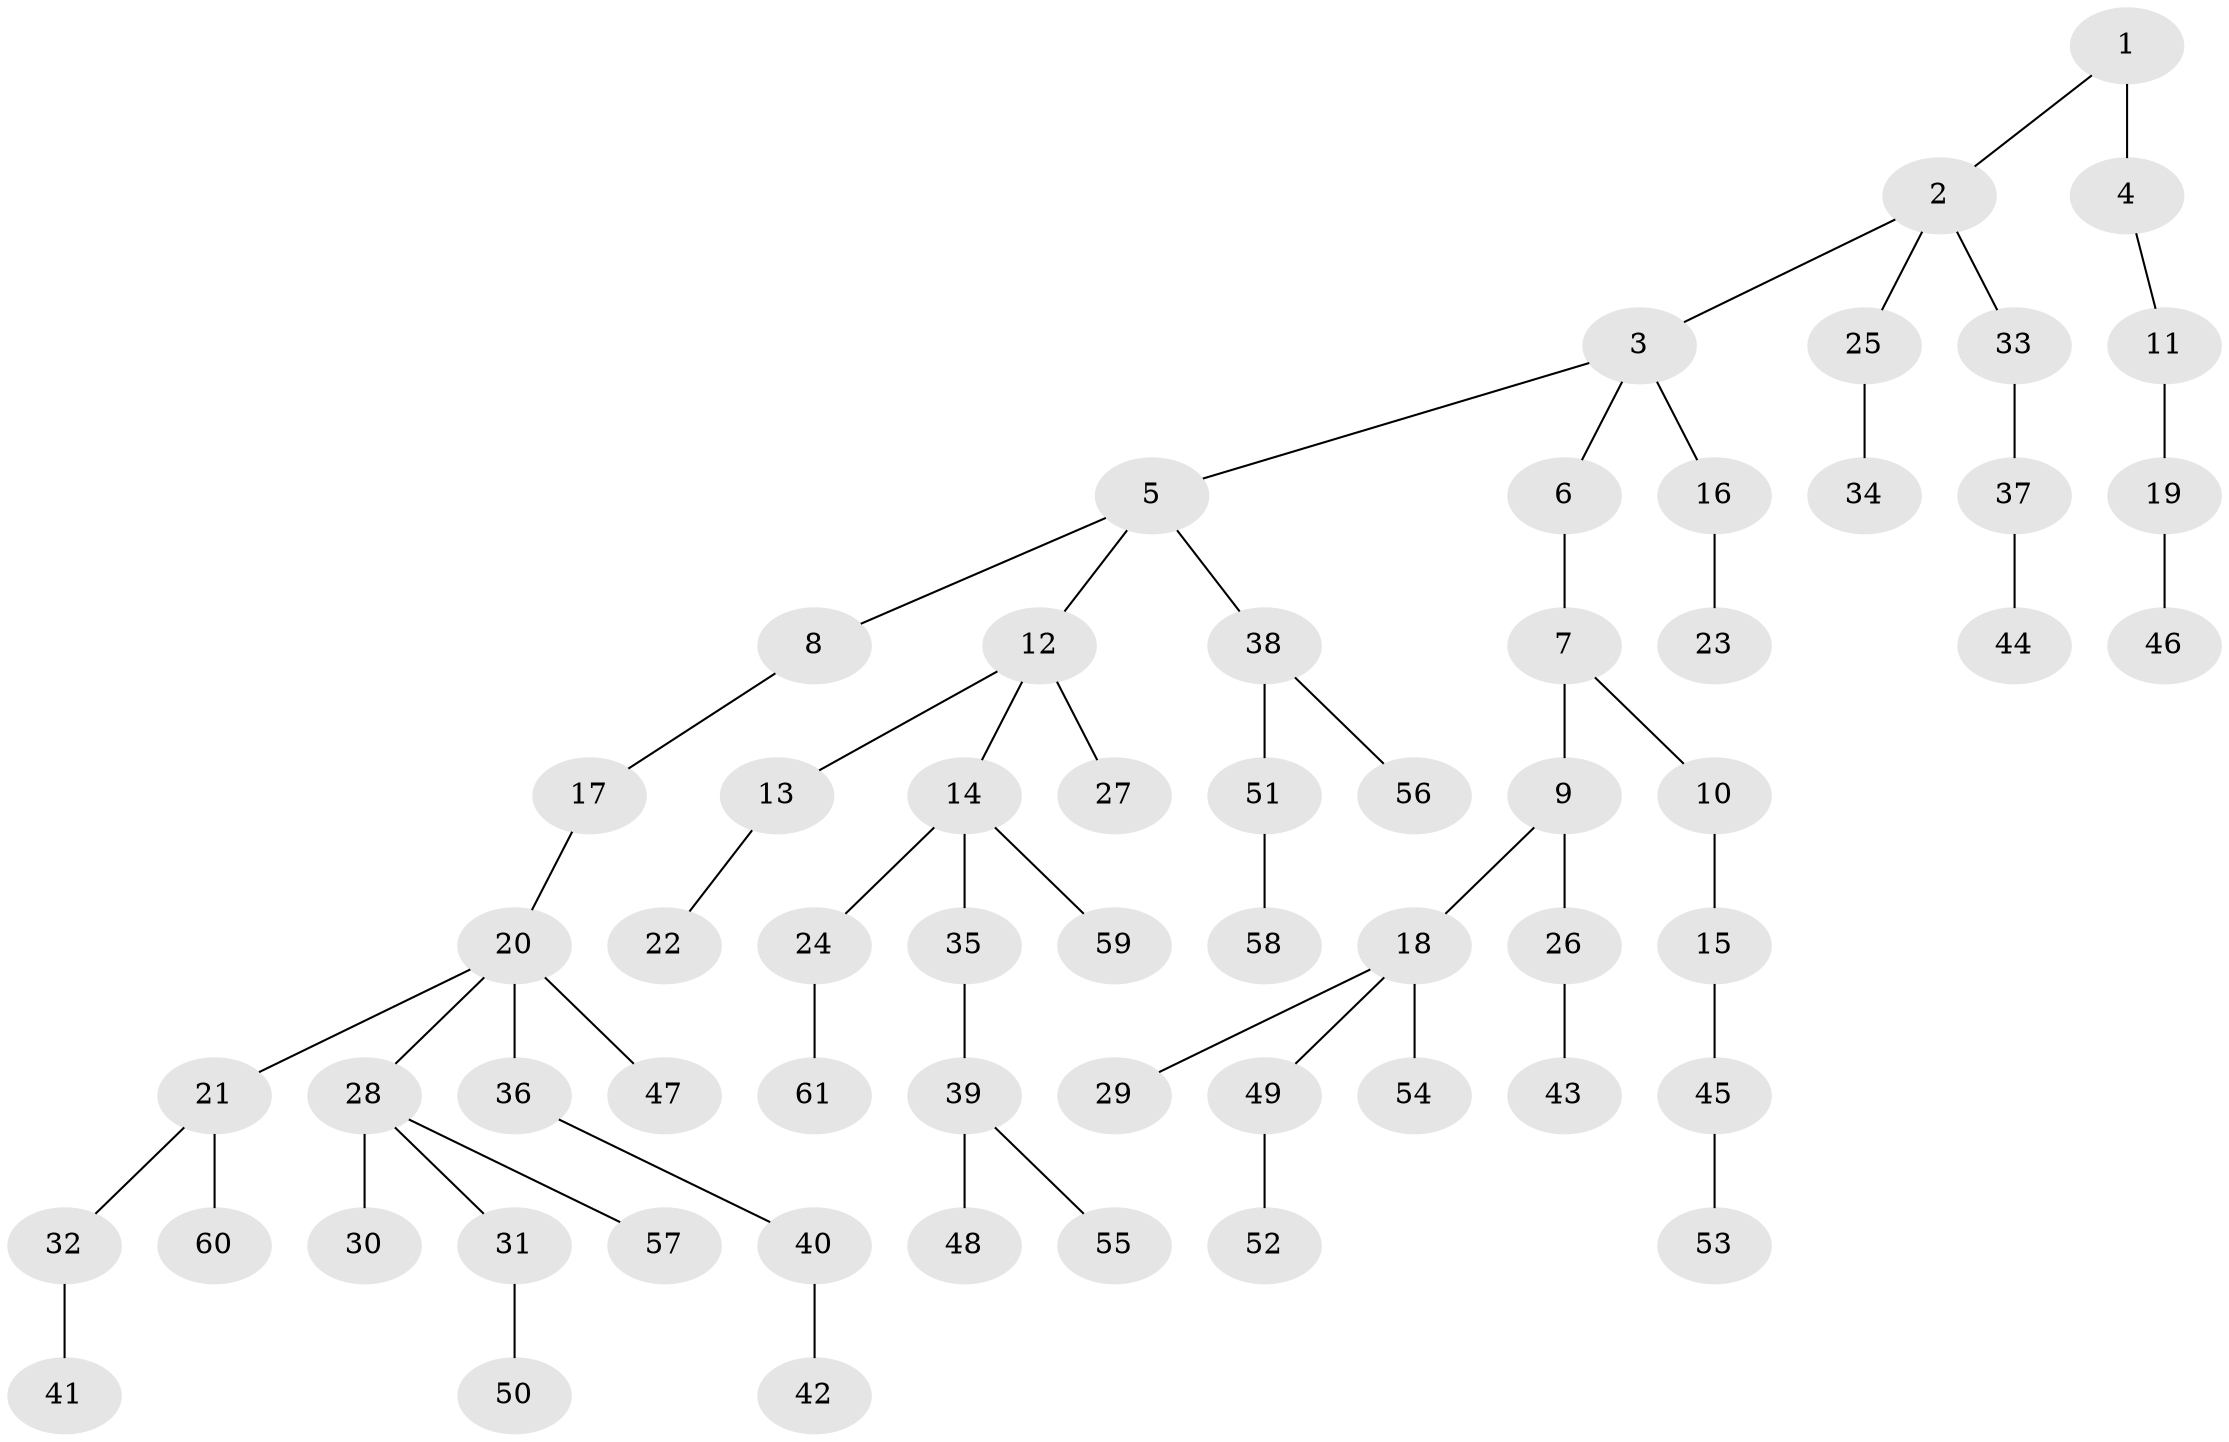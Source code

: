 // original degree distribution, {5: 0.058823529411764705, 7: 0.008403361344537815, 2: 0.20168067226890757, 4: 0.05042016806722689, 3: 0.15126050420168066, 1: 0.5210084033613446, 6: 0.008403361344537815}
// Generated by graph-tools (version 1.1) at 2025/36/03/09/25 02:36:34]
// undirected, 61 vertices, 60 edges
graph export_dot {
graph [start="1"]
  node [color=gray90,style=filled];
  1;
  2;
  3;
  4;
  5;
  6;
  7;
  8;
  9;
  10;
  11;
  12;
  13;
  14;
  15;
  16;
  17;
  18;
  19;
  20;
  21;
  22;
  23;
  24;
  25;
  26;
  27;
  28;
  29;
  30;
  31;
  32;
  33;
  34;
  35;
  36;
  37;
  38;
  39;
  40;
  41;
  42;
  43;
  44;
  45;
  46;
  47;
  48;
  49;
  50;
  51;
  52;
  53;
  54;
  55;
  56;
  57;
  58;
  59;
  60;
  61;
  1 -- 2 [weight=1.0];
  1 -- 4 [weight=2.0];
  2 -- 3 [weight=1.0];
  2 -- 25 [weight=1.0];
  2 -- 33 [weight=1.0];
  3 -- 5 [weight=1.0];
  3 -- 6 [weight=1.0];
  3 -- 16 [weight=1.0];
  4 -- 11 [weight=1.0];
  5 -- 8 [weight=1.0];
  5 -- 12 [weight=1.0];
  5 -- 38 [weight=1.0];
  6 -- 7 [weight=1.0];
  7 -- 9 [weight=1.0];
  7 -- 10 [weight=1.0];
  8 -- 17 [weight=1.0];
  9 -- 18 [weight=1.0];
  9 -- 26 [weight=1.0];
  10 -- 15 [weight=1.0];
  11 -- 19 [weight=1.0];
  12 -- 13 [weight=1.0];
  12 -- 14 [weight=1.0];
  12 -- 27 [weight=1.0];
  13 -- 22 [weight=1.0];
  14 -- 24 [weight=1.0];
  14 -- 35 [weight=1.0];
  14 -- 59 [weight=1.0];
  15 -- 45 [weight=1.0];
  16 -- 23 [weight=1.0];
  17 -- 20 [weight=1.0];
  18 -- 29 [weight=1.0];
  18 -- 49 [weight=1.0];
  18 -- 54 [weight=1.0];
  19 -- 46 [weight=1.0];
  20 -- 21 [weight=1.0];
  20 -- 28 [weight=1.0];
  20 -- 36 [weight=1.0];
  20 -- 47 [weight=1.0];
  21 -- 32 [weight=1.0];
  21 -- 60 [weight=1.0];
  24 -- 61 [weight=1.0];
  25 -- 34 [weight=1.0];
  26 -- 43 [weight=1.0];
  28 -- 30 [weight=2.0];
  28 -- 31 [weight=1.0];
  28 -- 57 [weight=1.0];
  31 -- 50 [weight=1.0];
  32 -- 41 [weight=1.0];
  33 -- 37 [weight=1.0];
  35 -- 39 [weight=1.0];
  36 -- 40 [weight=1.0];
  37 -- 44 [weight=1.0];
  38 -- 51 [weight=1.0];
  38 -- 56 [weight=1.0];
  39 -- 48 [weight=1.0];
  39 -- 55 [weight=1.0];
  40 -- 42 [weight=2.0];
  45 -- 53 [weight=1.0];
  49 -- 52 [weight=1.0];
  51 -- 58 [weight=1.0];
}
